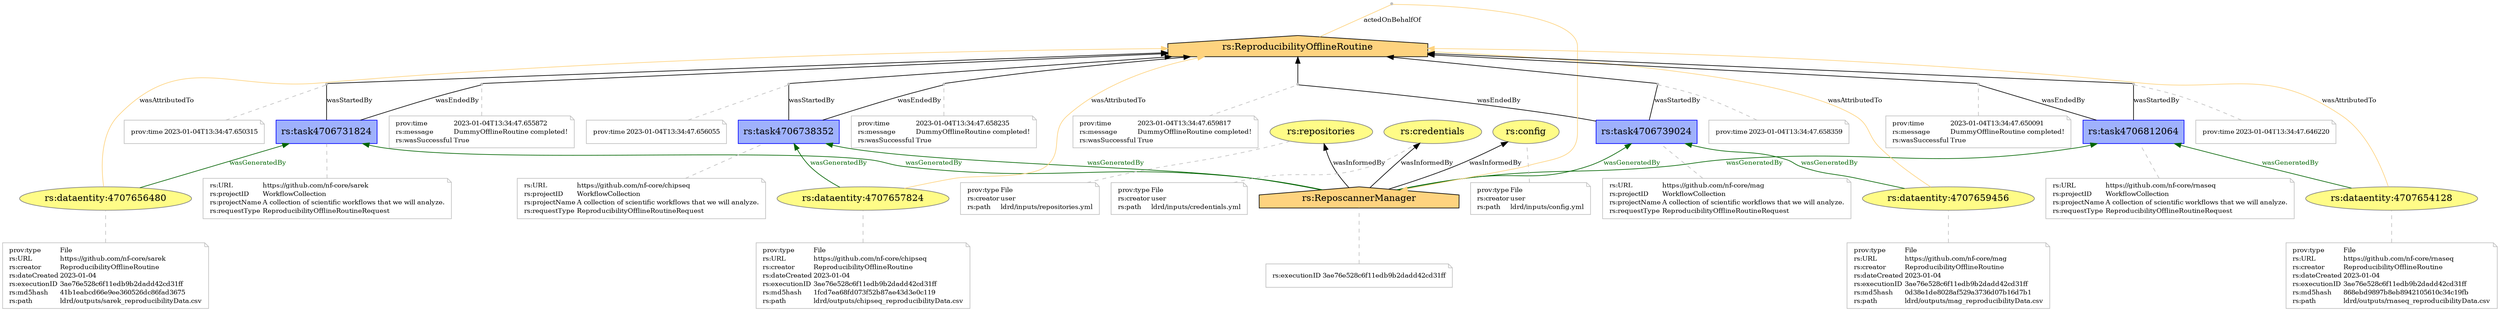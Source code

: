 digraph G {
charset="utf-8";
rankdir=BT;
n1 [URL="reposcanner/ReposcannerManager", fillcolor="#FED37F", label="rs:ReposcannerManager", shape=house, style=filled];
ann1 [color=gray, fontcolor=black, fontsize=10, label=<<TABLE cellpadding="0" border="0">
    <TR>
        <TD align="left" href="reposcanner/executionID">rs:executionID</TD>
        <TD align="left">3ae76e528c6f11edb9b2dadd42cd31ff</TD>
    </TR>
    </TABLE>>, shape=note];
ann1 -> n1  [arrowhead=none, color=gray, style=dashed];
n2 [URL="reposcanner/repositories", color="#808080", fillcolor="#FFFC87", label="rs:repositories", shape=oval, style=filled];
ann2 [color=gray, fontcolor=black, fontsize=10, label=<<TABLE cellpadding="0" border="0">
    <TR>
        <TD align="left" href="http://www.w3.org/ns/prov#type">prov:type</TD>
        <TD align="left">File</TD>
    </TR>
    <TR>
        <TD align="left" href="reposcanner/creator">rs:creator</TD>
        <TD align="left">user</TD>
    </TR>
    <TR>
        <TD align="left" href="reposcanner/path">rs:path</TD>
        <TD align="left">ldrd/inputs/repositories.yml</TD>
    </TR>
    </TABLE>>, shape=note];
ann2 -> n2  [arrowhead=none, color=gray, style=dashed];
n3 [URL="reposcanner/credentials", color="#808080", fillcolor="#FFFC87", label="rs:credentials", shape=oval, style=filled];
ann3 [color=gray, fontcolor=black, fontsize=10, label=<<TABLE cellpadding="0" border="0">
    <TR>
        <TD align="left" href="http://www.w3.org/ns/prov#type">prov:type</TD>
        <TD align="left">File</TD>
    </TR>
    <TR>
        <TD align="left" href="reposcanner/creator">rs:creator</TD>
        <TD align="left">user</TD>
    </TR>
    <TR>
        <TD align="left" href="reposcanner/path">rs:path</TD>
        <TD align="left">ldrd/inputs/credentials.yml</TD>
    </TR>
    </TABLE>>, shape=note];
ann3 -> n3  [arrowhead=none, color=gray, style=dashed];
n4 [URL="reposcanner/config", color="#808080", fillcolor="#FFFC87", label="rs:config", shape=oval, style=filled];
ann4 [color=gray, fontcolor=black, fontsize=10, label=<<TABLE cellpadding="0" border="0">
    <TR>
        <TD align="left" href="http://www.w3.org/ns/prov#type">prov:type</TD>
        <TD align="left">File</TD>
    </TR>
    <TR>
        <TD align="left" href="reposcanner/creator">rs:creator</TD>
        <TD align="left">user</TD>
    </TR>
    <TR>
        <TD align="left" href="reposcanner/path">rs:path</TD>
        <TD align="left">ldrd/inputs/config.yml</TD>
    </TR>
    </TABLE>>, shape=note];
ann4 -> n4  [arrowhead=none, color=gray, style=dashed];
n5 [URL="reposcanner/ReproducibilityOfflineRoutine", fillcolor="#FED37F", label="rs:ReproducibilityOfflineRoutine", shape=house, style=filled];
n6 [URL="reposcanner/task4706812064", color="#0000FF", fillcolor="#9FB1FC", label="rs:task4706812064", shape=box, style=filled];
ann5 [color=gray, fontcolor=black, fontsize=10, label=<<TABLE cellpadding="0" border="0">
    <TR>
        <TD align="left" href="reposcanner/URL">rs:URL</TD>
        <TD align="left">https://github.com/nf-core/rnaseq</TD>
    </TR>
    <TR>
        <TD align="left" href="reposcanner/projectID">rs:projectID</TD>
        <TD align="left">WorkflowCollection</TD>
    </TR>
    <TR>
        <TD align="left" href="reposcanner/projectName">rs:projectName</TD>
        <TD align="left">A collection of scientific workflows that we will analyze.</TD>
    </TR>
    <TR>
        <TD align="left" href="reposcanner/requestType">rs:requestType</TD>
        <TD align="left">ReproducibilityOfflineRoutineRequest</TD>
    </TR>
    </TABLE>>, shape=note];
ann5 -> n6  [arrowhead=none, color=gray, style=dashed];
n7 [URL="reposcanner/task4706731824", color="#0000FF", fillcolor="#9FB1FC", label="rs:task4706731824", shape=box, style=filled];
ann6 [color=gray, fontcolor=black, fontsize=10, label=<<TABLE cellpadding="0" border="0">
    <TR>
        <TD align="left" href="reposcanner/URL">rs:URL</TD>
        <TD align="left">https://github.com/nf-core/sarek</TD>
    </TR>
    <TR>
        <TD align="left" href="reposcanner/projectID">rs:projectID</TD>
        <TD align="left">WorkflowCollection</TD>
    </TR>
    <TR>
        <TD align="left" href="reposcanner/projectName">rs:projectName</TD>
        <TD align="left">A collection of scientific workflows that we will analyze.</TD>
    </TR>
    <TR>
        <TD align="left" href="reposcanner/requestType">rs:requestType</TD>
        <TD align="left">ReproducibilityOfflineRoutineRequest</TD>
    </TR>
    </TABLE>>, shape=note];
ann6 -> n7  [arrowhead=none, color=gray, style=dashed];
n8 [URL="reposcanner/task4706738352", color="#0000FF", fillcolor="#9FB1FC", label="rs:task4706738352", shape=box, style=filled];
ann7 [color=gray, fontcolor=black, fontsize=10, label=<<TABLE cellpadding="0" border="0">
    <TR>
        <TD align="left" href="reposcanner/URL">rs:URL</TD>
        <TD align="left">https://github.com/nf-core/chipseq</TD>
    </TR>
    <TR>
        <TD align="left" href="reposcanner/projectID">rs:projectID</TD>
        <TD align="left">WorkflowCollection</TD>
    </TR>
    <TR>
        <TD align="left" href="reposcanner/projectName">rs:projectName</TD>
        <TD align="left">A collection of scientific workflows that we will analyze.</TD>
    </TR>
    <TR>
        <TD align="left" href="reposcanner/requestType">rs:requestType</TD>
        <TD align="left">ReproducibilityOfflineRoutineRequest</TD>
    </TR>
    </TABLE>>, shape=note];
ann7 -> n8  [arrowhead=none, color=gray, style=dashed];
n9 [URL="reposcanner/task4706739024", color="#0000FF", fillcolor="#9FB1FC", label="rs:task4706739024", shape=box, style=filled];
ann8 [color=gray, fontcolor=black, fontsize=10, label=<<TABLE cellpadding="0" border="0">
    <TR>
        <TD align="left" href="reposcanner/URL">rs:URL</TD>
        <TD align="left">https://github.com/nf-core/mag</TD>
    </TR>
    <TR>
        <TD align="left" href="reposcanner/projectID">rs:projectID</TD>
        <TD align="left">WorkflowCollection</TD>
    </TR>
    <TR>
        <TD align="left" href="reposcanner/projectName">rs:projectName</TD>
        <TD align="left">A collection of scientific workflows that we will analyze.</TD>
    </TR>
    <TR>
        <TD align="left" href="reposcanner/requestType">rs:requestType</TD>
        <TD align="left">ReproducibilityOfflineRoutineRequest</TD>
    </TR>
    </TABLE>>, shape=note];
ann8 -> n9  [arrowhead=none, color=gray, style=dashed];
n10 [URL="reposcanner/dataentity:4707654128", color="#808080", fillcolor="#FFFC87", label="rs:dataentity:4707654128", shape=oval, style=filled];
ann9 [color=gray, fontcolor=black, fontsize=10, label=<<TABLE cellpadding="0" border="0">
    <TR>
        <TD align="left" href="http://www.w3.org/ns/prov#type">prov:type</TD>
        <TD align="left">File</TD>
    </TR>
    <TR>
        <TD align="left" href="reposcanner/URL">rs:URL</TD>
        <TD align="left">https://github.com/nf-core/rnaseq</TD>
    </TR>
    <TR>
        <TD align="left" href="reposcanner/creator">rs:creator</TD>
        <TD align="left">ReproducibilityOfflineRoutine</TD>
    </TR>
    <TR>
        <TD align="left" href="reposcanner/dateCreated">rs:dateCreated</TD>
        <TD align="left">2023-01-04</TD>
    </TR>
    <TR>
        <TD align="left" href="reposcanner/executionID">rs:executionID</TD>
        <TD align="left">3ae76e528c6f11edb9b2dadd42cd31ff</TD>
    </TR>
    <TR>
        <TD align="left" href="reposcanner/md5hash">rs:md5hash</TD>
        <TD align="left">868ebd9897b8eb8942105610c34c19fb</TD>
    </TR>
    <TR>
        <TD align="left" href="reposcanner/path">rs:path</TD>
        <TD align="left">ldrd/outputs/rnaseq_reproducibilityData.csv</TD>
    </TR>
    </TABLE>>, shape=note];
ann9 -> n10  [arrowhead=none, color=gray, style=dashed];
n11 [URL="reposcanner/dataentity:4707656480", color="#808080", fillcolor="#FFFC87", label="rs:dataentity:4707656480", shape=oval, style=filled];
ann10 [color=gray, fontcolor=black, fontsize=10, label=<<TABLE cellpadding="0" border="0">
    <TR>
        <TD align="left" href="http://www.w3.org/ns/prov#type">prov:type</TD>
        <TD align="left">File</TD>
    </TR>
    <TR>
        <TD align="left" href="reposcanner/URL">rs:URL</TD>
        <TD align="left">https://github.com/nf-core/sarek</TD>
    </TR>
    <TR>
        <TD align="left" href="reposcanner/creator">rs:creator</TD>
        <TD align="left">ReproducibilityOfflineRoutine</TD>
    </TR>
    <TR>
        <TD align="left" href="reposcanner/dateCreated">rs:dateCreated</TD>
        <TD align="left">2023-01-04</TD>
    </TR>
    <TR>
        <TD align="left" href="reposcanner/executionID">rs:executionID</TD>
        <TD align="left">3ae76e528c6f11edb9b2dadd42cd31ff</TD>
    </TR>
    <TR>
        <TD align="left" href="reposcanner/md5hash">rs:md5hash</TD>
        <TD align="left">41b1eabcd66e9ee360526dc86fad3675</TD>
    </TR>
    <TR>
        <TD align="left" href="reposcanner/path">rs:path</TD>
        <TD align="left">ldrd/outputs/sarek_reproducibilityData.csv</TD>
    </TR>
    </TABLE>>, shape=note];
ann10 -> n11  [arrowhead=none, color=gray, style=dashed];
n12 [URL="reposcanner/dataentity:4707657824", color="#808080", fillcolor="#FFFC87", label="rs:dataentity:4707657824", shape=oval, style=filled];
ann11 [color=gray, fontcolor=black, fontsize=10, label=<<TABLE cellpadding="0" border="0">
    <TR>
        <TD align="left" href="http://www.w3.org/ns/prov#type">prov:type</TD>
        <TD align="left">File</TD>
    </TR>
    <TR>
        <TD align="left" href="reposcanner/URL">rs:URL</TD>
        <TD align="left">https://github.com/nf-core/chipseq</TD>
    </TR>
    <TR>
        <TD align="left" href="reposcanner/creator">rs:creator</TD>
        <TD align="left">ReproducibilityOfflineRoutine</TD>
    </TR>
    <TR>
        <TD align="left" href="reposcanner/dateCreated">rs:dateCreated</TD>
        <TD align="left">2023-01-04</TD>
    </TR>
    <TR>
        <TD align="left" href="reposcanner/executionID">rs:executionID</TD>
        <TD align="left">3ae76e528c6f11edb9b2dadd42cd31ff</TD>
    </TR>
    <TR>
        <TD align="left" href="reposcanner/md5hash">rs:md5hash</TD>
        <TD align="left">1fcd7ea68fd073f52b87ae43d3e0c119</TD>
    </TR>
    <TR>
        <TD align="left" href="reposcanner/path">rs:path</TD>
        <TD align="left">ldrd/outputs/chipseq_reproducibilityData.csv</TD>
    </TR>
    </TABLE>>, shape=note];
ann11 -> n12  [arrowhead=none, color=gray, style=dashed];
n13 [URL="reposcanner/dataentity:4707659456", color="#808080", fillcolor="#FFFC87", label="rs:dataentity:4707659456", shape=oval, style=filled];
ann12 [color=gray, fontcolor=black, fontsize=10, label=<<TABLE cellpadding="0" border="0">
    <TR>
        <TD align="left" href="http://www.w3.org/ns/prov#type">prov:type</TD>
        <TD align="left">File</TD>
    </TR>
    <TR>
        <TD align="left" href="reposcanner/URL">rs:URL</TD>
        <TD align="left">https://github.com/nf-core/mag</TD>
    </TR>
    <TR>
        <TD align="left" href="reposcanner/creator">rs:creator</TD>
        <TD align="left">ReproducibilityOfflineRoutine</TD>
    </TR>
    <TR>
        <TD align="left" href="reposcanner/dateCreated">rs:dateCreated</TD>
        <TD align="left">2023-01-04</TD>
    </TR>
    <TR>
        <TD align="left" href="reposcanner/executionID">rs:executionID</TD>
        <TD align="left">3ae76e528c6f11edb9b2dadd42cd31ff</TD>
    </TR>
    <TR>
        <TD align="left" href="reposcanner/md5hash">rs:md5hash</TD>
        <TD align="left">0d38e1de8028af529a3736d07b16d7b1</TD>
    </TR>
    <TR>
        <TD align="left" href="reposcanner/path">rs:path</TD>
        <TD align="left">ldrd/outputs/mag_reproducibilityData.csv</TD>
    </TR>
    </TABLE>>, shape=note];
ann12 -> n13  [arrowhead=none, color=gray, style=dashed];
n1 -> n2  [fontsize="10.0", label=wasInformedBy];
n1 -> n3  [fontsize="10.0", label=wasInformedBy];
n1 -> n4  [fontsize="10.0", label=wasInformedBy];
b1 [color=gray, label="", shape=point];
n5 -> b1  [arrowhead=none, color="#FED37F", fontsize="10.0", label=actedOnBehalfOf];
b1 -> n1  [color="#FED37F", fontsize="10.0"];
n1 -> n6  [color=darkgreen, fontcolor=darkgreen, fontsize="10.0", label=wasGeneratedBy];
n1 -> n7  [color=darkgreen, fontcolor=darkgreen, fontsize="10.0", label=wasGeneratedBy];
n1 -> n8  [color=darkgreen, fontcolor=darkgreen, fontsize="10.0", label=wasGeneratedBy];
n1 -> n9  [color=darkgreen, fontcolor=darkgreen, fontsize="10.0", label=wasGeneratedBy];
b2 [color=gray, label="", shape=point];
n6 -> b2  [arrowhead=none, fontsize="10.0", label=wasStartedBy];
b2 -> n5  [fontsize="10.0"];
ann13 [color=gray, fontcolor=black, fontsize=10, label=<<TABLE cellpadding="0" border="0">
    <TR>
        <TD align="left" href="http://www.w3.org/ns/prov#time">prov:time</TD>
        <TD align="left">2023-01-04T13:34:47.646220</TD>
    </TR>
    </TABLE>>, shape=note];
ann13 -> b2  [arrowhead=none, color=gray, style=dashed];
b3 [color=gray, label="", shape=point];
n6 -> b3  [arrowhead=none, fontsize="10.0", label=wasEndedBy];
b3 -> n5  [fontsize="10.0"];
ann14 [color=gray, fontcolor=black, fontsize=10, label=<<TABLE cellpadding="0" border="0">
    <TR>
        <TD align="left" href="http://www.w3.org/ns/prov#time">prov:time</TD>
        <TD align="left">2023-01-04T13:34:47.650091</TD>
    </TR>
    <TR>
        <TD align="left" href="reposcanner/message">rs:message</TD>
        <TD align="left">DummyOfflineRoutine completed!</TD>
    </TR>
    <TR>
        <TD align="left" href="reposcanner/wasSuccessful">rs:wasSuccessful</TD>
        <TD align="left">True</TD>
    </TR>
    </TABLE>>, shape=note];
ann14 -> b3  [arrowhead=none, color=gray, style=dashed];
n10 -> n6  [color=darkgreen, fontcolor=darkgreen, fontsize="10.0", label=wasGeneratedBy];
n10 -> n5  [color="#FED37F", fontsize="10.0", label=wasAttributedTo];
b4 [color=gray, label="", shape=point];
n7 -> b4  [arrowhead=none, fontsize="10.0", label=wasStartedBy];
b4 -> n5  [fontsize="10.0"];
ann15 [color=gray, fontcolor=black, fontsize=10, label=<<TABLE cellpadding="0" border="0">
    <TR>
        <TD align="left" href="http://www.w3.org/ns/prov#time">prov:time</TD>
        <TD align="left">2023-01-04T13:34:47.650315</TD>
    </TR>
    </TABLE>>, shape=note];
ann15 -> b4  [arrowhead=none, color=gray, style=dashed];
b5 [color=gray, label="", shape=point];
n7 -> b5  [arrowhead=none, fontsize="10.0", label=wasEndedBy];
b5 -> n5  [fontsize="10.0"];
ann16 [color=gray, fontcolor=black, fontsize=10, label=<<TABLE cellpadding="0" border="0">
    <TR>
        <TD align="left" href="http://www.w3.org/ns/prov#time">prov:time</TD>
        <TD align="left">2023-01-04T13:34:47.655872</TD>
    </TR>
    <TR>
        <TD align="left" href="reposcanner/message">rs:message</TD>
        <TD align="left">DummyOfflineRoutine completed!</TD>
    </TR>
    <TR>
        <TD align="left" href="reposcanner/wasSuccessful">rs:wasSuccessful</TD>
        <TD align="left">True</TD>
    </TR>
    </TABLE>>, shape=note];
ann16 -> b5  [arrowhead=none, color=gray, style=dashed];
n11 -> n7  [color=darkgreen, fontcolor=darkgreen, fontsize="10.0", label=wasGeneratedBy];
n11 -> n5  [color="#FED37F", fontsize="10.0", label=wasAttributedTo];
b6 [color=gray, label="", shape=point];
n8 -> b6  [arrowhead=none, fontsize="10.0", label=wasStartedBy];
b6 -> n5  [fontsize="10.0"];
ann17 [color=gray, fontcolor=black, fontsize=10, label=<<TABLE cellpadding="0" border="0">
    <TR>
        <TD align="left" href="http://www.w3.org/ns/prov#time">prov:time</TD>
        <TD align="left">2023-01-04T13:34:47.656055</TD>
    </TR>
    </TABLE>>, shape=note];
ann17 -> b6  [arrowhead=none, color=gray, style=dashed];
b7 [color=gray, label="", shape=point];
n8 -> b7  [arrowhead=none, fontsize="10.0", label=wasEndedBy];
b7 -> n5  [fontsize="10.0"];
ann18 [color=gray, fontcolor=black, fontsize=10, label=<<TABLE cellpadding="0" border="0">
    <TR>
        <TD align="left" href="http://www.w3.org/ns/prov#time">prov:time</TD>
        <TD align="left">2023-01-04T13:34:47.658235</TD>
    </TR>
    <TR>
        <TD align="left" href="reposcanner/message">rs:message</TD>
        <TD align="left">DummyOfflineRoutine completed!</TD>
    </TR>
    <TR>
        <TD align="left" href="reposcanner/wasSuccessful">rs:wasSuccessful</TD>
        <TD align="left">True</TD>
    </TR>
    </TABLE>>, shape=note];
ann18 -> b7  [arrowhead=none, color=gray, style=dashed];
n12 -> n8  [color=darkgreen, fontcolor=darkgreen, fontsize="10.0", label=wasGeneratedBy];
n12 -> n5  [color="#FED37F", fontsize="10.0", label=wasAttributedTo];
b8 [color=gray, label="", shape=point];
n9 -> b8  [arrowhead=none, fontsize="10.0", label=wasStartedBy];
b8 -> n5  [fontsize="10.0"];
ann19 [color=gray, fontcolor=black, fontsize=10, label=<<TABLE cellpadding="0" border="0">
    <TR>
        <TD align="left" href="http://www.w3.org/ns/prov#time">prov:time</TD>
        <TD align="left">2023-01-04T13:34:47.658359</TD>
    </TR>
    </TABLE>>, shape=note];
ann19 -> b8  [arrowhead=none, color=gray, style=dashed];
b9 [color=gray, label="", shape=point];
n9 -> b9  [arrowhead=none, fontsize="10.0", label=wasEndedBy];
b9 -> n5  [fontsize="10.0"];
ann20 [color=gray, fontcolor=black, fontsize=10, label=<<TABLE cellpadding="0" border="0">
    <TR>
        <TD align="left" href="http://www.w3.org/ns/prov#time">prov:time</TD>
        <TD align="left">2023-01-04T13:34:47.659817</TD>
    </TR>
    <TR>
        <TD align="left" href="reposcanner/message">rs:message</TD>
        <TD align="left">DummyOfflineRoutine completed!</TD>
    </TR>
    <TR>
        <TD align="left" href="reposcanner/wasSuccessful">rs:wasSuccessful</TD>
        <TD align="left">True</TD>
    </TR>
    </TABLE>>, shape=note];
ann20 -> b9  [arrowhead=none, color=gray, style=dashed];
n13 -> n9  [color=darkgreen, fontcolor=darkgreen, fontsize="10.0", label=wasGeneratedBy];
n13 -> n5  [color="#FED37F", fontsize="10.0", label=wasAttributedTo];
}
